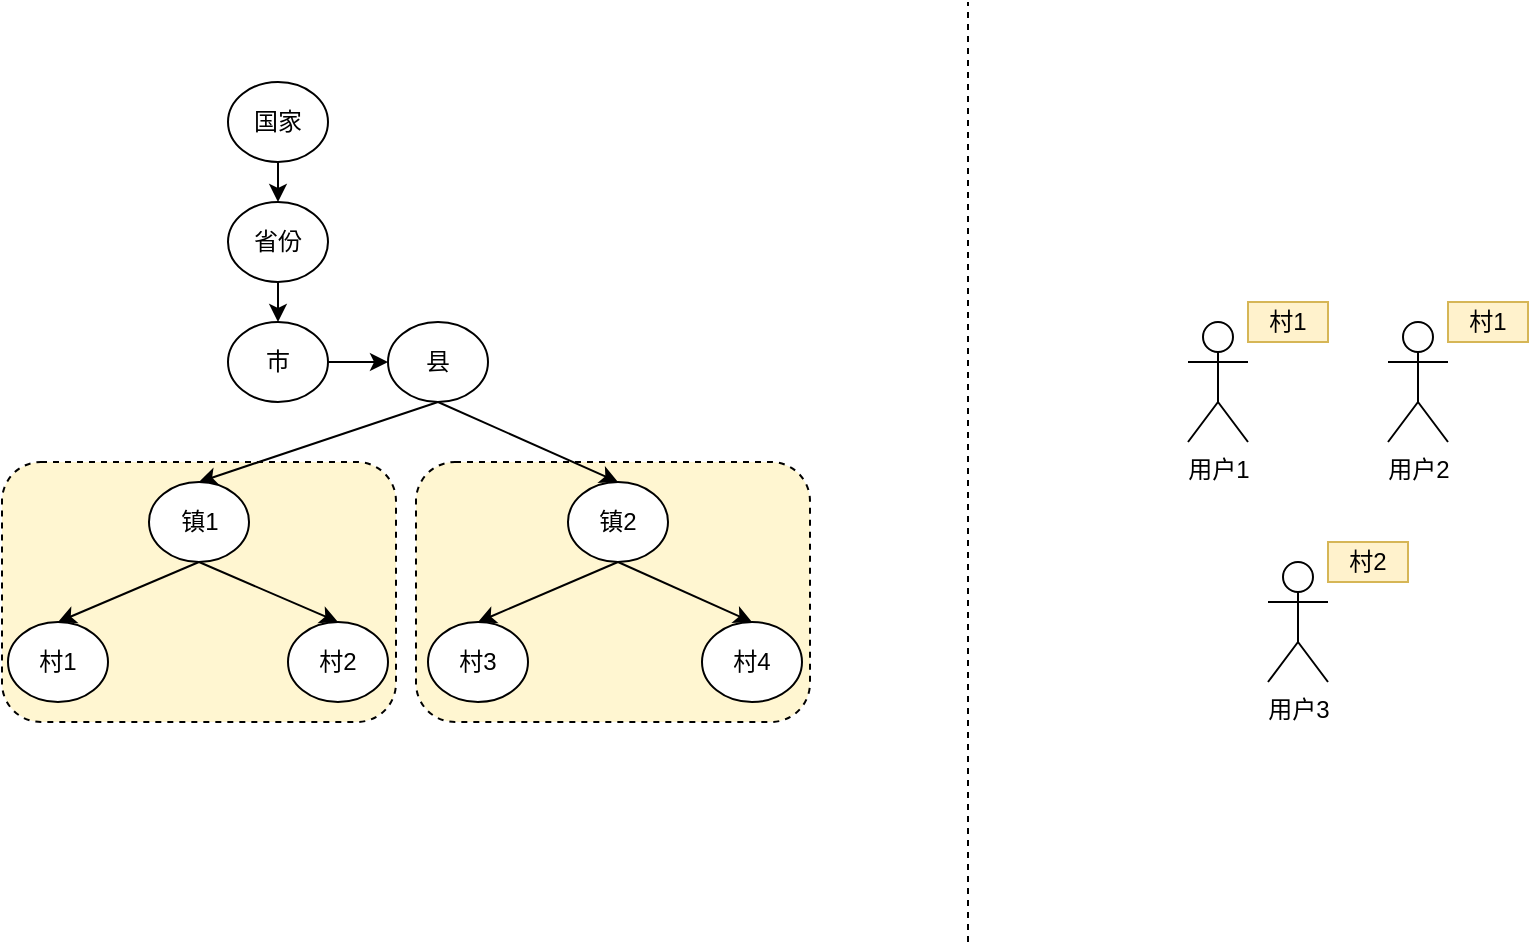<mxfile version="12.9.7" type="github">
  <diagram id="hRy9wsmwXxr53SdmxjSP" name="第 1 页">
    <mxGraphModel dx="946" dy="614" grid="1" gridSize="10" guides="1" tooltips="1" connect="1" arrows="1" fold="1" page="1" pageScale="1" pageWidth="3300" pageHeight="4681" math="0" shadow="0">
      <root>
        <mxCell id="0" />
        <mxCell id="1" parent="0" />
        <mxCell id="11CwNS61feHmALq-xR1u-31" value="" style="rounded=1;whiteSpace=wrap;html=1;dashed=1;fillColor=#FFF6D1;" vertex="1" parent="1">
          <mxGeometry x="354" y="360" width="197" height="130" as="geometry" />
        </mxCell>
        <mxCell id="11CwNS61feHmALq-xR1u-30" value="" style="rounded=1;whiteSpace=wrap;html=1;dashed=1;fillColor=#FFF6D1;" vertex="1" parent="1">
          <mxGeometry x="147" y="360" width="197" height="130" as="geometry" />
        </mxCell>
        <mxCell id="11CwNS61feHmALq-xR1u-1" value="国家" style="ellipse;whiteSpace=wrap;html=1;" vertex="1" parent="1">
          <mxGeometry x="260" y="170" width="50" height="40" as="geometry" />
        </mxCell>
        <mxCell id="11CwNS61feHmALq-xR1u-14" style="rounded=0;orthogonalLoop=1;jettySize=auto;html=1;exitX=0.5;exitY=1;exitDx=0;exitDy=0;entryX=0.5;entryY=0;entryDx=0;entryDy=0;" edge="1" parent="1" source="11CwNS61feHmALq-xR1u-2" target="11CwNS61feHmALq-xR1u-4">
          <mxGeometry relative="1" as="geometry" />
        </mxCell>
        <mxCell id="11CwNS61feHmALq-xR1u-2" value="省份" style="ellipse;whiteSpace=wrap;html=1;" vertex="1" parent="1">
          <mxGeometry x="260" y="230" width="50" height="40" as="geometry" />
        </mxCell>
        <mxCell id="11CwNS61feHmALq-xR1u-15" style="edgeStyle=none;rounded=0;orthogonalLoop=1;jettySize=auto;html=1;exitX=1;exitY=0.5;exitDx=0;exitDy=0;" edge="1" parent="1" source="11CwNS61feHmALq-xR1u-4" target="11CwNS61feHmALq-xR1u-6">
          <mxGeometry relative="1" as="geometry" />
        </mxCell>
        <mxCell id="11CwNS61feHmALq-xR1u-4" value="市" style="ellipse;whiteSpace=wrap;html=1;" vertex="1" parent="1">
          <mxGeometry x="260" y="290" width="50" height="40" as="geometry" />
        </mxCell>
        <mxCell id="11CwNS61feHmALq-xR1u-16" style="edgeStyle=none;rounded=0;orthogonalLoop=1;jettySize=auto;html=1;exitX=0.5;exitY=1;exitDx=0;exitDy=0;entryX=0.5;entryY=0;entryDx=0;entryDy=0;" edge="1" parent="1" source="11CwNS61feHmALq-xR1u-6" target="11CwNS61feHmALq-xR1u-8">
          <mxGeometry relative="1" as="geometry" />
        </mxCell>
        <mxCell id="11CwNS61feHmALq-xR1u-17" style="edgeStyle=none;rounded=0;orthogonalLoop=1;jettySize=auto;html=1;exitX=0.5;exitY=1;exitDx=0;exitDy=0;entryX=0.5;entryY=0;entryDx=0;entryDy=0;" edge="1" parent="1" source="11CwNS61feHmALq-xR1u-6" target="11CwNS61feHmALq-xR1u-9">
          <mxGeometry relative="1" as="geometry" />
        </mxCell>
        <mxCell id="11CwNS61feHmALq-xR1u-6" value="县" style="ellipse;whiteSpace=wrap;html=1;" vertex="1" parent="1">
          <mxGeometry x="340" y="290" width="50" height="40" as="geometry" />
        </mxCell>
        <mxCell id="11CwNS61feHmALq-xR1u-18" style="edgeStyle=none;rounded=0;orthogonalLoop=1;jettySize=auto;html=1;exitX=0.5;exitY=1;exitDx=0;exitDy=0;entryX=0.5;entryY=0;entryDx=0;entryDy=0;" edge="1" parent="1" source="11CwNS61feHmALq-xR1u-8" target="11CwNS61feHmALq-xR1u-10">
          <mxGeometry relative="1" as="geometry" />
        </mxCell>
        <mxCell id="11CwNS61feHmALq-xR1u-19" style="edgeStyle=none;rounded=0;orthogonalLoop=1;jettySize=auto;html=1;exitX=0.5;exitY=1;exitDx=0;exitDy=0;entryX=0.5;entryY=0;entryDx=0;entryDy=0;" edge="1" parent="1" source="11CwNS61feHmALq-xR1u-8" target="11CwNS61feHmALq-xR1u-11">
          <mxGeometry relative="1" as="geometry" />
        </mxCell>
        <mxCell id="11CwNS61feHmALq-xR1u-8" value="镇1" style="ellipse;whiteSpace=wrap;html=1;" vertex="1" parent="1">
          <mxGeometry x="220.5" y="370" width="50" height="40" as="geometry" />
        </mxCell>
        <mxCell id="11CwNS61feHmALq-xR1u-20" style="edgeStyle=none;rounded=0;orthogonalLoop=1;jettySize=auto;html=1;exitX=0.5;exitY=1;exitDx=0;exitDy=0;entryX=0.5;entryY=0;entryDx=0;entryDy=0;" edge="1" parent="1" source="11CwNS61feHmALq-xR1u-9" target="11CwNS61feHmALq-xR1u-12">
          <mxGeometry relative="1" as="geometry" />
        </mxCell>
        <mxCell id="11CwNS61feHmALq-xR1u-24" style="edgeStyle=none;rounded=0;orthogonalLoop=1;jettySize=auto;html=1;exitX=0.5;exitY=1;exitDx=0;exitDy=0;entryX=0.5;entryY=0;entryDx=0;entryDy=0;" edge="1" parent="1" source="11CwNS61feHmALq-xR1u-9" target="11CwNS61feHmALq-xR1u-23">
          <mxGeometry relative="1" as="geometry" />
        </mxCell>
        <mxCell id="11CwNS61feHmALq-xR1u-9" value="镇2" style="ellipse;whiteSpace=wrap;html=1;" vertex="1" parent="1">
          <mxGeometry x="430" y="370" width="50" height="40" as="geometry" />
        </mxCell>
        <mxCell id="11CwNS61feHmALq-xR1u-10" value="村1" style="ellipse;whiteSpace=wrap;html=1;" vertex="1" parent="1">
          <mxGeometry x="150" y="440" width="50" height="40" as="geometry" />
        </mxCell>
        <mxCell id="11CwNS61feHmALq-xR1u-11" value="村2" style="ellipse;whiteSpace=wrap;html=1;" vertex="1" parent="1">
          <mxGeometry x="290" y="440" width="50" height="40" as="geometry" />
        </mxCell>
        <mxCell id="11CwNS61feHmALq-xR1u-12" value="村3" style="ellipse;whiteSpace=wrap;html=1;" vertex="1" parent="1">
          <mxGeometry x="360" y="440" width="50" height="40" as="geometry" />
        </mxCell>
        <mxCell id="11CwNS61feHmALq-xR1u-13" value="" style="endArrow=classic;html=1;exitX=0.5;exitY=1;exitDx=0;exitDy=0;entryX=0.5;entryY=0;entryDx=0;entryDy=0;" edge="1" parent="1" source="11CwNS61feHmALq-xR1u-1" target="11CwNS61feHmALq-xR1u-2">
          <mxGeometry width="50" height="50" relative="1" as="geometry">
            <mxPoint x="120" y="270" as="sourcePoint" />
            <mxPoint x="170" y="220" as="targetPoint" />
          </mxGeometry>
        </mxCell>
        <mxCell id="11CwNS61feHmALq-xR1u-21" value="" style="endArrow=none;dashed=1;html=1;" edge="1" parent="1">
          <mxGeometry width="50" height="50" relative="1" as="geometry">
            <mxPoint x="630" y="600" as="sourcePoint" />
            <mxPoint x="630" y="130" as="targetPoint" />
          </mxGeometry>
        </mxCell>
        <mxCell id="11CwNS61feHmALq-xR1u-22" value="用户1" style="shape=umlActor;verticalLabelPosition=bottom;labelBackgroundColor=#ffffff;verticalAlign=top;html=1;outlineConnect=0;" vertex="1" parent="1">
          <mxGeometry x="740" y="290" width="30" height="60" as="geometry" />
        </mxCell>
        <mxCell id="11CwNS61feHmALq-xR1u-23" value="村4" style="ellipse;whiteSpace=wrap;html=1;" vertex="1" parent="1">
          <mxGeometry x="497" y="440" width="50" height="40" as="geometry" />
        </mxCell>
        <mxCell id="11CwNS61feHmALq-xR1u-25" value="村1" style="text;html=1;strokeColor=#d6b656;fillColor=#fff2cc;align=center;verticalAlign=middle;whiteSpace=wrap;rounded=0;" vertex="1" parent="1">
          <mxGeometry x="770" y="280" width="40" height="20" as="geometry" />
        </mxCell>
        <mxCell id="11CwNS61feHmALq-xR1u-26" value="用户2" style="shape=umlActor;verticalLabelPosition=bottom;labelBackgroundColor=#ffffff;verticalAlign=top;html=1;outlineConnect=0;" vertex="1" parent="1">
          <mxGeometry x="840" y="290" width="30" height="60" as="geometry" />
        </mxCell>
        <mxCell id="11CwNS61feHmALq-xR1u-27" value="村1" style="text;html=1;strokeColor=#d6b656;fillColor=#fff2cc;align=center;verticalAlign=middle;whiteSpace=wrap;rounded=0;" vertex="1" parent="1">
          <mxGeometry x="870" y="280" width="40" height="20" as="geometry" />
        </mxCell>
        <mxCell id="11CwNS61feHmALq-xR1u-28" value="用户3" style="shape=umlActor;verticalLabelPosition=bottom;labelBackgroundColor=#ffffff;verticalAlign=top;html=1;outlineConnect=0;" vertex="1" parent="1">
          <mxGeometry x="780" y="410" width="30" height="60" as="geometry" />
        </mxCell>
        <mxCell id="11CwNS61feHmALq-xR1u-29" value="村2" style="text;html=1;strokeColor=#d6b656;fillColor=#fff2cc;align=center;verticalAlign=middle;whiteSpace=wrap;rounded=0;" vertex="1" parent="1">
          <mxGeometry x="810" y="400" width="40" height="20" as="geometry" />
        </mxCell>
      </root>
    </mxGraphModel>
  </diagram>
</mxfile>
